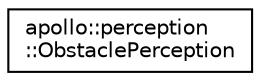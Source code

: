 digraph "Graphical Class Hierarchy"
{
  edge [fontname="Helvetica",fontsize="10",labelfontname="Helvetica",labelfontsize="10"];
  node [fontname="Helvetica",fontsize="10",shape=record];
  rankdir="LR";
  Node1 [label="apollo::perception\l::ObstaclePerception",height=0.2,width=0.4,color="black", fillcolor="white", style="filled",URL="$classapollo_1_1perception_1_1ObstaclePerception.html"];
}
